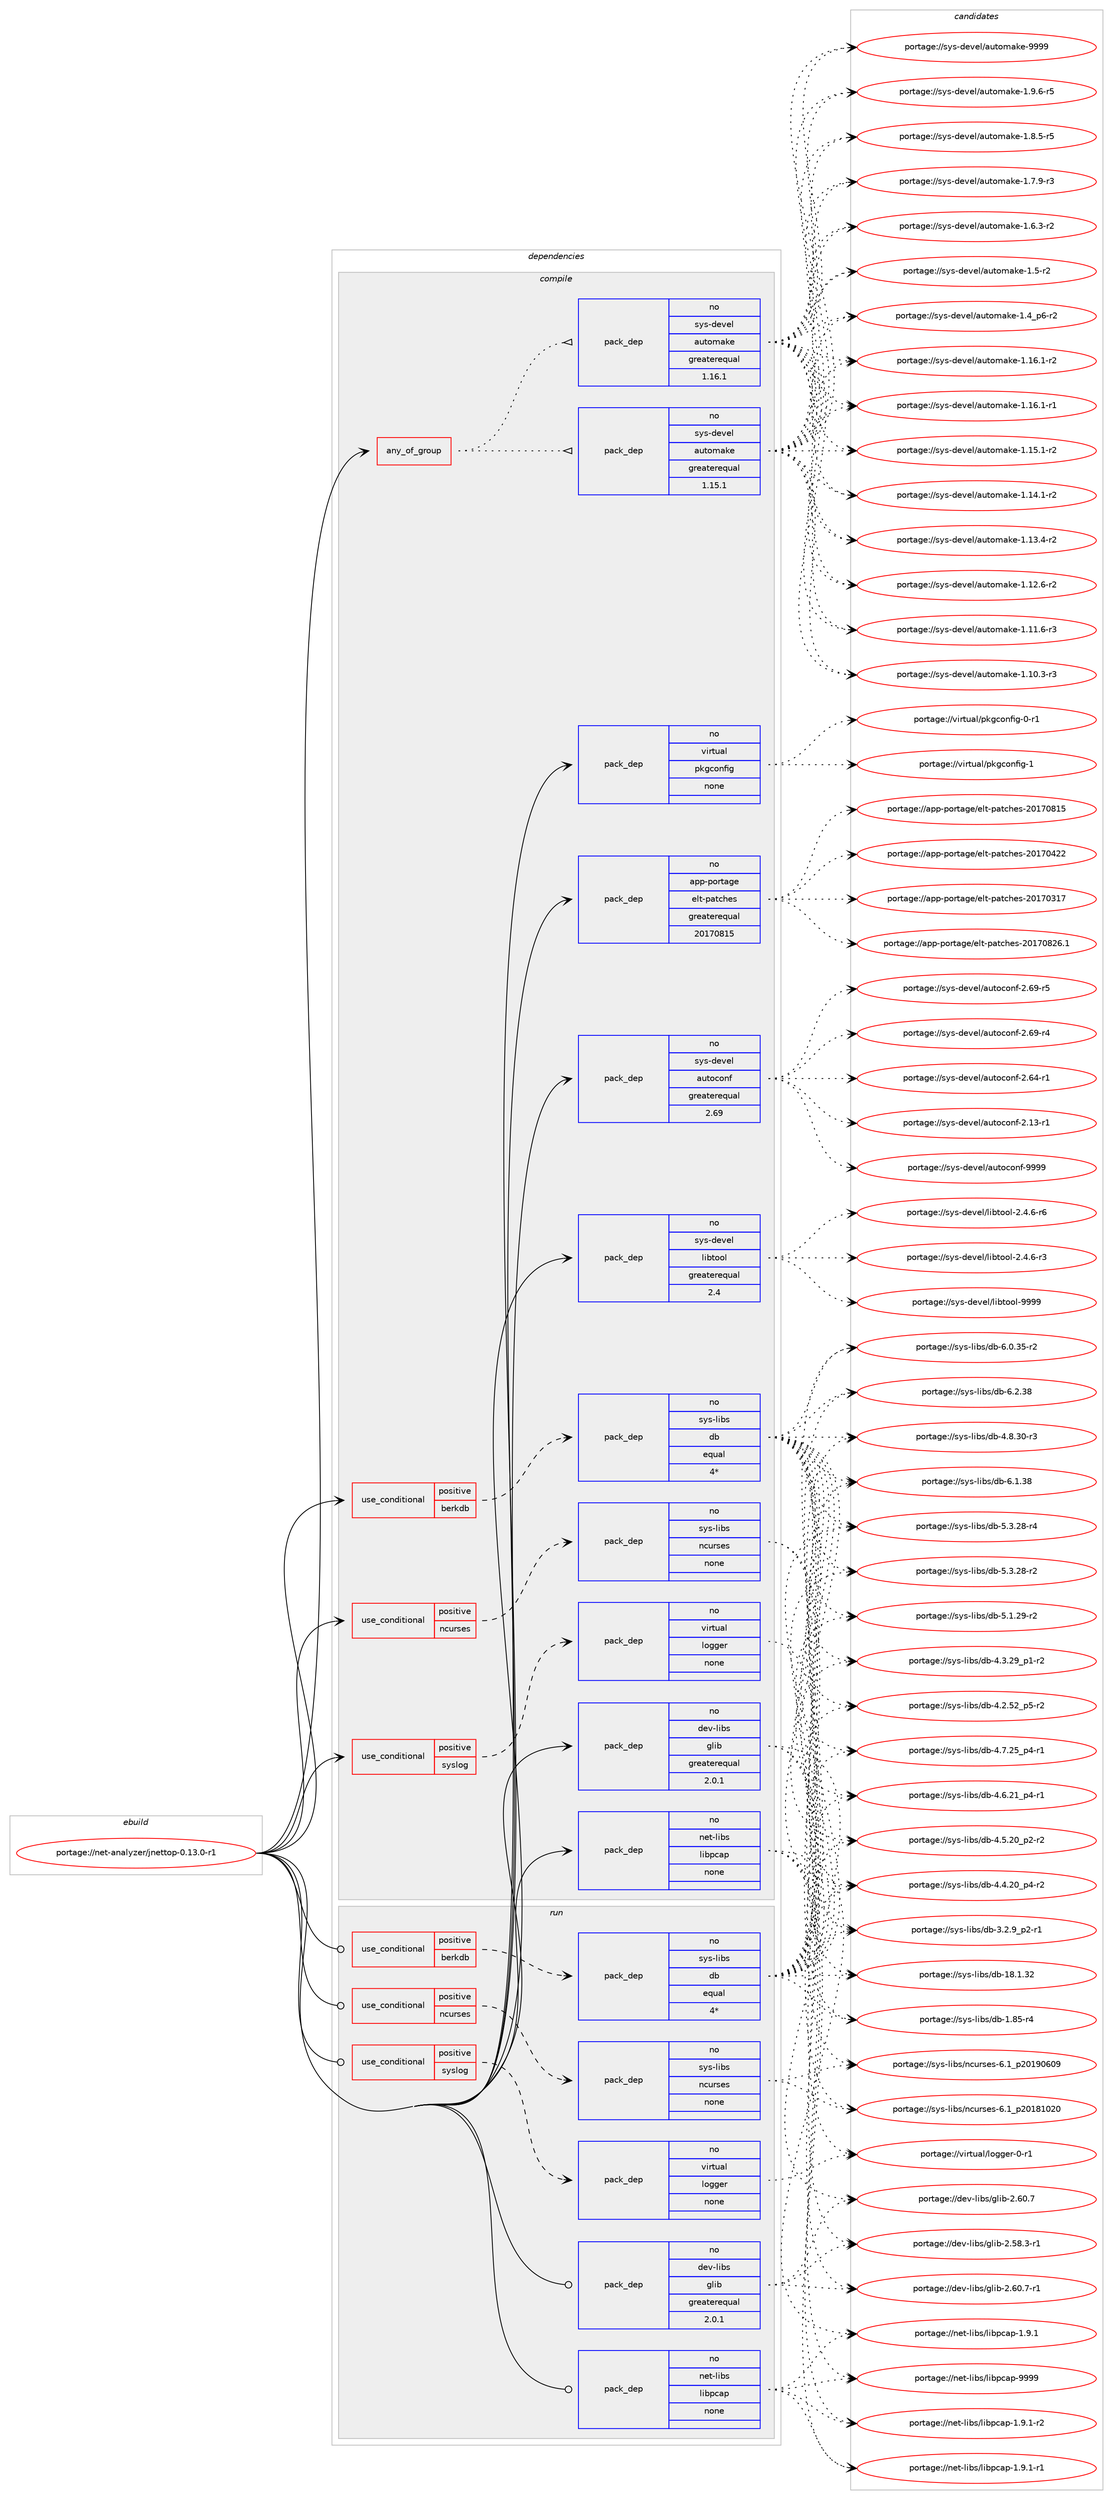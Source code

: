digraph prolog {

# *************
# Graph options
# *************

newrank=true;
concentrate=true;
compound=true;
graph [rankdir=LR,fontname=Helvetica,fontsize=10,ranksep=1.5];#, ranksep=2.5, nodesep=0.2];
edge  [arrowhead=vee];
node  [fontname=Helvetica,fontsize=10];

# **********
# The ebuild
# **********

subgraph cluster_leftcol {
color=gray;
rank=same;
label=<<i>ebuild</i>>;
id [label="portage://net-analyzer/jnettop-0.13.0-r1", color=red, width=4, href="../net-analyzer/jnettop-0.13.0-r1.svg"];
}

# ****************
# The dependencies
# ****************

subgraph cluster_midcol {
color=gray;
label=<<i>dependencies</i>>;
subgraph cluster_compile {
fillcolor="#eeeeee";
style=filled;
label=<<i>compile</i>>;
subgraph any2569 {
dependency169730 [label=<<TABLE BORDER="0" CELLBORDER="1" CELLSPACING="0" CELLPADDING="4"><TR><TD CELLPADDING="10">any_of_group</TD></TR></TABLE>>, shape=none, color=red];subgraph pack130122 {
dependency169731 [label=<<TABLE BORDER="0" CELLBORDER="1" CELLSPACING="0" CELLPADDING="4" WIDTH="220"><TR><TD ROWSPAN="6" CELLPADDING="30">pack_dep</TD></TR><TR><TD WIDTH="110">no</TD></TR><TR><TD>sys-devel</TD></TR><TR><TD>automake</TD></TR><TR><TD>greaterequal</TD></TR><TR><TD>1.16.1</TD></TR></TABLE>>, shape=none, color=blue];
}
dependency169730:e -> dependency169731:w [weight=20,style="dotted",arrowhead="oinv"];
subgraph pack130123 {
dependency169732 [label=<<TABLE BORDER="0" CELLBORDER="1" CELLSPACING="0" CELLPADDING="4" WIDTH="220"><TR><TD ROWSPAN="6" CELLPADDING="30">pack_dep</TD></TR><TR><TD WIDTH="110">no</TD></TR><TR><TD>sys-devel</TD></TR><TR><TD>automake</TD></TR><TR><TD>greaterequal</TD></TR><TR><TD>1.15.1</TD></TR></TABLE>>, shape=none, color=blue];
}
dependency169730:e -> dependency169732:w [weight=20,style="dotted",arrowhead="oinv"];
}
id:e -> dependency169730:w [weight=20,style="solid",arrowhead="vee"];
subgraph cond36892 {
dependency169733 [label=<<TABLE BORDER="0" CELLBORDER="1" CELLSPACING="0" CELLPADDING="4"><TR><TD ROWSPAN="3" CELLPADDING="10">use_conditional</TD></TR><TR><TD>positive</TD></TR><TR><TD>berkdb</TD></TR></TABLE>>, shape=none, color=red];
subgraph pack130124 {
dependency169734 [label=<<TABLE BORDER="0" CELLBORDER="1" CELLSPACING="0" CELLPADDING="4" WIDTH="220"><TR><TD ROWSPAN="6" CELLPADDING="30">pack_dep</TD></TR><TR><TD WIDTH="110">no</TD></TR><TR><TD>sys-libs</TD></TR><TR><TD>db</TD></TR><TR><TD>equal</TD></TR><TR><TD>4*</TD></TR></TABLE>>, shape=none, color=blue];
}
dependency169733:e -> dependency169734:w [weight=20,style="dashed",arrowhead="vee"];
}
id:e -> dependency169733:w [weight=20,style="solid",arrowhead="vee"];
subgraph cond36893 {
dependency169735 [label=<<TABLE BORDER="0" CELLBORDER="1" CELLSPACING="0" CELLPADDING="4"><TR><TD ROWSPAN="3" CELLPADDING="10">use_conditional</TD></TR><TR><TD>positive</TD></TR><TR><TD>ncurses</TD></TR></TABLE>>, shape=none, color=red];
subgraph pack130125 {
dependency169736 [label=<<TABLE BORDER="0" CELLBORDER="1" CELLSPACING="0" CELLPADDING="4" WIDTH="220"><TR><TD ROWSPAN="6" CELLPADDING="30">pack_dep</TD></TR><TR><TD WIDTH="110">no</TD></TR><TR><TD>sys-libs</TD></TR><TR><TD>ncurses</TD></TR><TR><TD>none</TD></TR><TR><TD></TD></TR></TABLE>>, shape=none, color=blue];
}
dependency169735:e -> dependency169736:w [weight=20,style="dashed",arrowhead="vee"];
}
id:e -> dependency169735:w [weight=20,style="solid",arrowhead="vee"];
subgraph cond36894 {
dependency169737 [label=<<TABLE BORDER="0" CELLBORDER="1" CELLSPACING="0" CELLPADDING="4"><TR><TD ROWSPAN="3" CELLPADDING="10">use_conditional</TD></TR><TR><TD>positive</TD></TR><TR><TD>syslog</TD></TR></TABLE>>, shape=none, color=red];
subgraph pack130126 {
dependency169738 [label=<<TABLE BORDER="0" CELLBORDER="1" CELLSPACING="0" CELLPADDING="4" WIDTH="220"><TR><TD ROWSPAN="6" CELLPADDING="30">pack_dep</TD></TR><TR><TD WIDTH="110">no</TD></TR><TR><TD>virtual</TD></TR><TR><TD>logger</TD></TR><TR><TD>none</TD></TR><TR><TD></TD></TR></TABLE>>, shape=none, color=blue];
}
dependency169737:e -> dependency169738:w [weight=20,style="dashed",arrowhead="vee"];
}
id:e -> dependency169737:w [weight=20,style="solid",arrowhead="vee"];
subgraph pack130127 {
dependency169739 [label=<<TABLE BORDER="0" CELLBORDER="1" CELLSPACING="0" CELLPADDING="4" WIDTH="220"><TR><TD ROWSPAN="6" CELLPADDING="30">pack_dep</TD></TR><TR><TD WIDTH="110">no</TD></TR><TR><TD>app-portage</TD></TR><TR><TD>elt-patches</TD></TR><TR><TD>greaterequal</TD></TR><TR><TD>20170815</TD></TR></TABLE>>, shape=none, color=blue];
}
id:e -> dependency169739:w [weight=20,style="solid",arrowhead="vee"];
subgraph pack130128 {
dependency169740 [label=<<TABLE BORDER="0" CELLBORDER="1" CELLSPACING="0" CELLPADDING="4" WIDTH="220"><TR><TD ROWSPAN="6" CELLPADDING="30">pack_dep</TD></TR><TR><TD WIDTH="110">no</TD></TR><TR><TD>dev-libs</TD></TR><TR><TD>glib</TD></TR><TR><TD>greaterequal</TD></TR><TR><TD>2.0.1</TD></TR></TABLE>>, shape=none, color=blue];
}
id:e -> dependency169740:w [weight=20,style="solid",arrowhead="vee"];
subgraph pack130129 {
dependency169741 [label=<<TABLE BORDER="0" CELLBORDER="1" CELLSPACING="0" CELLPADDING="4" WIDTH="220"><TR><TD ROWSPAN="6" CELLPADDING="30">pack_dep</TD></TR><TR><TD WIDTH="110">no</TD></TR><TR><TD>net-libs</TD></TR><TR><TD>libpcap</TD></TR><TR><TD>none</TD></TR><TR><TD></TD></TR></TABLE>>, shape=none, color=blue];
}
id:e -> dependency169741:w [weight=20,style="solid",arrowhead="vee"];
subgraph pack130130 {
dependency169742 [label=<<TABLE BORDER="0" CELLBORDER="1" CELLSPACING="0" CELLPADDING="4" WIDTH="220"><TR><TD ROWSPAN="6" CELLPADDING="30">pack_dep</TD></TR><TR><TD WIDTH="110">no</TD></TR><TR><TD>sys-devel</TD></TR><TR><TD>autoconf</TD></TR><TR><TD>greaterequal</TD></TR><TR><TD>2.69</TD></TR></TABLE>>, shape=none, color=blue];
}
id:e -> dependency169742:w [weight=20,style="solid",arrowhead="vee"];
subgraph pack130131 {
dependency169743 [label=<<TABLE BORDER="0" CELLBORDER="1" CELLSPACING="0" CELLPADDING="4" WIDTH="220"><TR><TD ROWSPAN="6" CELLPADDING="30">pack_dep</TD></TR><TR><TD WIDTH="110">no</TD></TR><TR><TD>sys-devel</TD></TR><TR><TD>libtool</TD></TR><TR><TD>greaterequal</TD></TR><TR><TD>2.4</TD></TR></TABLE>>, shape=none, color=blue];
}
id:e -> dependency169743:w [weight=20,style="solid",arrowhead="vee"];
subgraph pack130132 {
dependency169744 [label=<<TABLE BORDER="0" CELLBORDER="1" CELLSPACING="0" CELLPADDING="4" WIDTH="220"><TR><TD ROWSPAN="6" CELLPADDING="30">pack_dep</TD></TR><TR><TD WIDTH="110">no</TD></TR><TR><TD>virtual</TD></TR><TR><TD>pkgconfig</TD></TR><TR><TD>none</TD></TR><TR><TD></TD></TR></TABLE>>, shape=none, color=blue];
}
id:e -> dependency169744:w [weight=20,style="solid",arrowhead="vee"];
}
subgraph cluster_compileandrun {
fillcolor="#eeeeee";
style=filled;
label=<<i>compile and run</i>>;
}
subgraph cluster_run {
fillcolor="#eeeeee";
style=filled;
label=<<i>run</i>>;
subgraph cond36895 {
dependency169745 [label=<<TABLE BORDER="0" CELLBORDER="1" CELLSPACING="0" CELLPADDING="4"><TR><TD ROWSPAN="3" CELLPADDING="10">use_conditional</TD></TR><TR><TD>positive</TD></TR><TR><TD>berkdb</TD></TR></TABLE>>, shape=none, color=red];
subgraph pack130133 {
dependency169746 [label=<<TABLE BORDER="0" CELLBORDER="1" CELLSPACING="0" CELLPADDING="4" WIDTH="220"><TR><TD ROWSPAN="6" CELLPADDING="30">pack_dep</TD></TR><TR><TD WIDTH="110">no</TD></TR><TR><TD>sys-libs</TD></TR><TR><TD>db</TD></TR><TR><TD>equal</TD></TR><TR><TD>4*</TD></TR></TABLE>>, shape=none, color=blue];
}
dependency169745:e -> dependency169746:w [weight=20,style="dashed",arrowhead="vee"];
}
id:e -> dependency169745:w [weight=20,style="solid",arrowhead="odot"];
subgraph cond36896 {
dependency169747 [label=<<TABLE BORDER="0" CELLBORDER="1" CELLSPACING="0" CELLPADDING="4"><TR><TD ROWSPAN="3" CELLPADDING="10">use_conditional</TD></TR><TR><TD>positive</TD></TR><TR><TD>ncurses</TD></TR></TABLE>>, shape=none, color=red];
subgraph pack130134 {
dependency169748 [label=<<TABLE BORDER="0" CELLBORDER="1" CELLSPACING="0" CELLPADDING="4" WIDTH="220"><TR><TD ROWSPAN="6" CELLPADDING="30">pack_dep</TD></TR><TR><TD WIDTH="110">no</TD></TR><TR><TD>sys-libs</TD></TR><TR><TD>ncurses</TD></TR><TR><TD>none</TD></TR><TR><TD></TD></TR></TABLE>>, shape=none, color=blue];
}
dependency169747:e -> dependency169748:w [weight=20,style="dashed",arrowhead="vee"];
}
id:e -> dependency169747:w [weight=20,style="solid",arrowhead="odot"];
subgraph cond36897 {
dependency169749 [label=<<TABLE BORDER="0" CELLBORDER="1" CELLSPACING="0" CELLPADDING="4"><TR><TD ROWSPAN="3" CELLPADDING="10">use_conditional</TD></TR><TR><TD>positive</TD></TR><TR><TD>syslog</TD></TR></TABLE>>, shape=none, color=red];
subgraph pack130135 {
dependency169750 [label=<<TABLE BORDER="0" CELLBORDER="1" CELLSPACING="0" CELLPADDING="4" WIDTH="220"><TR><TD ROWSPAN="6" CELLPADDING="30">pack_dep</TD></TR><TR><TD WIDTH="110">no</TD></TR><TR><TD>virtual</TD></TR><TR><TD>logger</TD></TR><TR><TD>none</TD></TR><TR><TD></TD></TR></TABLE>>, shape=none, color=blue];
}
dependency169749:e -> dependency169750:w [weight=20,style="dashed",arrowhead="vee"];
}
id:e -> dependency169749:w [weight=20,style="solid",arrowhead="odot"];
subgraph pack130136 {
dependency169751 [label=<<TABLE BORDER="0" CELLBORDER="1" CELLSPACING="0" CELLPADDING="4" WIDTH="220"><TR><TD ROWSPAN="6" CELLPADDING="30">pack_dep</TD></TR><TR><TD WIDTH="110">no</TD></TR><TR><TD>dev-libs</TD></TR><TR><TD>glib</TD></TR><TR><TD>greaterequal</TD></TR><TR><TD>2.0.1</TD></TR></TABLE>>, shape=none, color=blue];
}
id:e -> dependency169751:w [weight=20,style="solid",arrowhead="odot"];
subgraph pack130137 {
dependency169752 [label=<<TABLE BORDER="0" CELLBORDER="1" CELLSPACING="0" CELLPADDING="4" WIDTH="220"><TR><TD ROWSPAN="6" CELLPADDING="30">pack_dep</TD></TR><TR><TD WIDTH="110">no</TD></TR><TR><TD>net-libs</TD></TR><TR><TD>libpcap</TD></TR><TR><TD>none</TD></TR><TR><TD></TD></TR></TABLE>>, shape=none, color=blue];
}
id:e -> dependency169752:w [weight=20,style="solid",arrowhead="odot"];
}
}

# **************
# The candidates
# **************

subgraph cluster_choices {
rank=same;
color=gray;
label=<<i>candidates</i>>;

subgraph choice130122 {
color=black;
nodesep=1;
choice115121115451001011181011084797117116111109971071014557575757 [label="portage://sys-devel/automake-9999", color=red, width=4,href="../sys-devel/automake-9999.svg"];
choice115121115451001011181011084797117116111109971071014549465746544511453 [label="portage://sys-devel/automake-1.9.6-r5", color=red, width=4,href="../sys-devel/automake-1.9.6-r5.svg"];
choice115121115451001011181011084797117116111109971071014549465646534511453 [label="portage://sys-devel/automake-1.8.5-r5", color=red, width=4,href="../sys-devel/automake-1.8.5-r5.svg"];
choice115121115451001011181011084797117116111109971071014549465546574511451 [label="portage://sys-devel/automake-1.7.9-r3", color=red, width=4,href="../sys-devel/automake-1.7.9-r3.svg"];
choice115121115451001011181011084797117116111109971071014549465446514511450 [label="portage://sys-devel/automake-1.6.3-r2", color=red, width=4,href="../sys-devel/automake-1.6.3-r2.svg"];
choice11512111545100101118101108479711711611110997107101454946534511450 [label="portage://sys-devel/automake-1.5-r2", color=red, width=4,href="../sys-devel/automake-1.5-r2.svg"];
choice115121115451001011181011084797117116111109971071014549465295112544511450 [label="portage://sys-devel/automake-1.4_p6-r2", color=red, width=4,href="../sys-devel/automake-1.4_p6-r2.svg"];
choice11512111545100101118101108479711711611110997107101454946495446494511450 [label="portage://sys-devel/automake-1.16.1-r2", color=red, width=4,href="../sys-devel/automake-1.16.1-r2.svg"];
choice11512111545100101118101108479711711611110997107101454946495446494511449 [label="portage://sys-devel/automake-1.16.1-r1", color=red, width=4,href="../sys-devel/automake-1.16.1-r1.svg"];
choice11512111545100101118101108479711711611110997107101454946495346494511450 [label="portage://sys-devel/automake-1.15.1-r2", color=red, width=4,href="../sys-devel/automake-1.15.1-r2.svg"];
choice11512111545100101118101108479711711611110997107101454946495246494511450 [label="portage://sys-devel/automake-1.14.1-r2", color=red, width=4,href="../sys-devel/automake-1.14.1-r2.svg"];
choice11512111545100101118101108479711711611110997107101454946495146524511450 [label="portage://sys-devel/automake-1.13.4-r2", color=red, width=4,href="../sys-devel/automake-1.13.4-r2.svg"];
choice11512111545100101118101108479711711611110997107101454946495046544511450 [label="portage://sys-devel/automake-1.12.6-r2", color=red, width=4,href="../sys-devel/automake-1.12.6-r2.svg"];
choice11512111545100101118101108479711711611110997107101454946494946544511451 [label="portage://sys-devel/automake-1.11.6-r3", color=red, width=4,href="../sys-devel/automake-1.11.6-r3.svg"];
choice11512111545100101118101108479711711611110997107101454946494846514511451 [label="portage://sys-devel/automake-1.10.3-r3", color=red, width=4,href="../sys-devel/automake-1.10.3-r3.svg"];
dependency169731:e -> choice115121115451001011181011084797117116111109971071014557575757:w [style=dotted,weight="100"];
dependency169731:e -> choice115121115451001011181011084797117116111109971071014549465746544511453:w [style=dotted,weight="100"];
dependency169731:e -> choice115121115451001011181011084797117116111109971071014549465646534511453:w [style=dotted,weight="100"];
dependency169731:e -> choice115121115451001011181011084797117116111109971071014549465546574511451:w [style=dotted,weight="100"];
dependency169731:e -> choice115121115451001011181011084797117116111109971071014549465446514511450:w [style=dotted,weight="100"];
dependency169731:e -> choice11512111545100101118101108479711711611110997107101454946534511450:w [style=dotted,weight="100"];
dependency169731:e -> choice115121115451001011181011084797117116111109971071014549465295112544511450:w [style=dotted,weight="100"];
dependency169731:e -> choice11512111545100101118101108479711711611110997107101454946495446494511450:w [style=dotted,weight="100"];
dependency169731:e -> choice11512111545100101118101108479711711611110997107101454946495446494511449:w [style=dotted,weight="100"];
dependency169731:e -> choice11512111545100101118101108479711711611110997107101454946495346494511450:w [style=dotted,weight="100"];
dependency169731:e -> choice11512111545100101118101108479711711611110997107101454946495246494511450:w [style=dotted,weight="100"];
dependency169731:e -> choice11512111545100101118101108479711711611110997107101454946495146524511450:w [style=dotted,weight="100"];
dependency169731:e -> choice11512111545100101118101108479711711611110997107101454946495046544511450:w [style=dotted,weight="100"];
dependency169731:e -> choice11512111545100101118101108479711711611110997107101454946494946544511451:w [style=dotted,weight="100"];
dependency169731:e -> choice11512111545100101118101108479711711611110997107101454946494846514511451:w [style=dotted,weight="100"];
}
subgraph choice130123 {
color=black;
nodesep=1;
choice115121115451001011181011084797117116111109971071014557575757 [label="portage://sys-devel/automake-9999", color=red, width=4,href="../sys-devel/automake-9999.svg"];
choice115121115451001011181011084797117116111109971071014549465746544511453 [label="portage://sys-devel/automake-1.9.6-r5", color=red, width=4,href="../sys-devel/automake-1.9.6-r5.svg"];
choice115121115451001011181011084797117116111109971071014549465646534511453 [label="portage://sys-devel/automake-1.8.5-r5", color=red, width=4,href="../sys-devel/automake-1.8.5-r5.svg"];
choice115121115451001011181011084797117116111109971071014549465546574511451 [label="portage://sys-devel/automake-1.7.9-r3", color=red, width=4,href="../sys-devel/automake-1.7.9-r3.svg"];
choice115121115451001011181011084797117116111109971071014549465446514511450 [label="portage://sys-devel/automake-1.6.3-r2", color=red, width=4,href="../sys-devel/automake-1.6.3-r2.svg"];
choice11512111545100101118101108479711711611110997107101454946534511450 [label="portage://sys-devel/automake-1.5-r2", color=red, width=4,href="../sys-devel/automake-1.5-r2.svg"];
choice115121115451001011181011084797117116111109971071014549465295112544511450 [label="portage://sys-devel/automake-1.4_p6-r2", color=red, width=4,href="../sys-devel/automake-1.4_p6-r2.svg"];
choice11512111545100101118101108479711711611110997107101454946495446494511450 [label="portage://sys-devel/automake-1.16.1-r2", color=red, width=4,href="../sys-devel/automake-1.16.1-r2.svg"];
choice11512111545100101118101108479711711611110997107101454946495446494511449 [label="portage://sys-devel/automake-1.16.1-r1", color=red, width=4,href="../sys-devel/automake-1.16.1-r1.svg"];
choice11512111545100101118101108479711711611110997107101454946495346494511450 [label="portage://sys-devel/automake-1.15.1-r2", color=red, width=4,href="../sys-devel/automake-1.15.1-r2.svg"];
choice11512111545100101118101108479711711611110997107101454946495246494511450 [label="portage://sys-devel/automake-1.14.1-r2", color=red, width=4,href="../sys-devel/automake-1.14.1-r2.svg"];
choice11512111545100101118101108479711711611110997107101454946495146524511450 [label="portage://sys-devel/automake-1.13.4-r2", color=red, width=4,href="../sys-devel/automake-1.13.4-r2.svg"];
choice11512111545100101118101108479711711611110997107101454946495046544511450 [label="portage://sys-devel/automake-1.12.6-r2", color=red, width=4,href="../sys-devel/automake-1.12.6-r2.svg"];
choice11512111545100101118101108479711711611110997107101454946494946544511451 [label="portage://sys-devel/automake-1.11.6-r3", color=red, width=4,href="../sys-devel/automake-1.11.6-r3.svg"];
choice11512111545100101118101108479711711611110997107101454946494846514511451 [label="portage://sys-devel/automake-1.10.3-r3", color=red, width=4,href="../sys-devel/automake-1.10.3-r3.svg"];
dependency169732:e -> choice115121115451001011181011084797117116111109971071014557575757:w [style=dotted,weight="100"];
dependency169732:e -> choice115121115451001011181011084797117116111109971071014549465746544511453:w [style=dotted,weight="100"];
dependency169732:e -> choice115121115451001011181011084797117116111109971071014549465646534511453:w [style=dotted,weight="100"];
dependency169732:e -> choice115121115451001011181011084797117116111109971071014549465546574511451:w [style=dotted,weight="100"];
dependency169732:e -> choice115121115451001011181011084797117116111109971071014549465446514511450:w [style=dotted,weight="100"];
dependency169732:e -> choice11512111545100101118101108479711711611110997107101454946534511450:w [style=dotted,weight="100"];
dependency169732:e -> choice115121115451001011181011084797117116111109971071014549465295112544511450:w [style=dotted,weight="100"];
dependency169732:e -> choice11512111545100101118101108479711711611110997107101454946495446494511450:w [style=dotted,weight="100"];
dependency169732:e -> choice11512111545100101118101108479711711611110997107101454946495446494511449:w [style=dotted,weight="100"];
dependency169732:e -> choice11512111545100101118101108479711711611110997107101454946495346494511450:w [style=dotted,weight="100"];
dependency169732:e -> choice11512111545100101118101108479711711611110997107101454946495246494511450:w [style=dotted,weight="100"];
dependency169732:e -> choice11512111545100101118101108479711711611110997107101454946495146524511450:w [style=dotted,weight="100"];
dependency169732:e -> choice11512111545100101118101108479711711611110997107101454946495046544511450:w [style=dotted,weight="100"];
dependency169732:e -> choice11512111545100101118101108479711711611110997107101454946494946544511451:w [style=dotted,weight="100"];
dependency169732:e -> choice11512111545100101118101108479711711611110997107101454946494846514511451:w [style=dotted,weight="100"];
}
subgraph choice130124 {
color=black;
nodesep=1;
choice1151211154510810598115471009845544650465156 [label="portage://sys-libs/db-6.2.38", color=red, width=4,href="../sys-libs/db-6.2.38.svg"];
choice1151211154510810598115471009845544649465156 [label="portage://sys-libs/db-6.1.38", color=red, width=4,href="../sys-libs/db-6.1.38.svg"];
choice11512111545108105981154710098455446484651534511450 [label="portage://sys-libs/db-6.0.35-r2", color=red, width=4,href="../sys-libs/db-6.0.35-r2.svg"];
choice11512111545108105981154710098455346514650564511452 [label="portage://sys-libs/db-5.3.28-r4", color=red, width=4,href="../sys-libs/db-5.3.28-r4.svg"];
choice11512111545108105981154710098455346514650564511450 [label="portage://sys-libs/db-5.3.28-r2", color=red, width=4,href="../sys-libs/db-5.3.28-r2.svg"];
choice11512111545108105981154710098455346494650574511450 [label="portage://sys-libs/db-5.1.29-r2", color=red, width=4,href="../sys-libs/db-5.1.29-r2.svg"];
choice11512111545108105981154710098455246564651484511451 [label="portage://sys-libs/db-4.8.30-r3", color=red, width=4,href="../sys-libs/db-4.8.30-r3.svg"];
choice115121115451081059811547100984552465546505395112524511449 [label="portage://sys-libs/db-4.7.25_p4-r1", color=red, width=4,href="../sys-libs/db-4.7.25_p4-r1.svg"];
choice115121115451081059811547100984552465446504995112524511449 [label="portage://sys-libs/db-4.6.21_p4-r1", color=red, width=4,href="../sys-libs/db-4.6.21_p4-r1.svg"];
choice115121115451081059811547100984552465346504895112504511450 [label="portage://sys-libs/db-4.5.20_p2-r2", color=red, width=4,href="../sys-libs/db-4.5.20_p2-r2.svg"];
choice115121115451081059811547100984552465246504895112524511450 [label="portage://sys-libs/db-4.4.20_p4-r2", color=red, width=4,href="../sys-libs/db-4.4.20_p4-r2.svg"];
choice115121115451081059811547100984552465146505795112494511450 [label="portage://sys-libs/db-4.3.29_p1-r2", color=red, width=4,href="../sys-libs/db-4.3.29_p1-r2.svg"];
choice115121115451081059811547100984552465046535095112534511450 [label="portage://sys-libs/db-4.2.52_p5-r2", color=red, width=4,href="../sys-libs/db-4.2.52_p5-r2.svg"];
choice1151211154510810598115471009845514650465795112504511449 [label="portage://sys-libs/db-3.2.9_p2-r1", color=red, width=4,href="../sys-libs/db-3.2.9_p2-r1.svg"];
choice115121115451081059811547100984549564649465150 [label="portage://sys-libs/db-18.1.32", color=red, width=4,href="../sys-libs/db-18.1.32.svg"];
choice1151211154510810598115471009845494656534511452 [label="portage://sys-libs/db-1.85-r4", color=red, width=4,href="../sys-libs/db-1.85-r4.svg"];
dependency169734:e -> choice1151211154510810598115471009845544650465156:w [style=dotted,weight="100"];
dependency169734:e -> choice1151211154510810598115471009845544649465156:w [style=dotted,weight="100"];
dependency169734:e -> choice11512111545108105981154710098455446484651534511450:w [style=dotted,weight="100"];
dependency169734:e -> choice11512111545108105981154710098455346514650564511452:w [style=dotted,weight="100"];
dependency169734:e -> choice11512111545108105981154710098455346514650564511450:w [style=dotted,weight="100"];
dependency169734:e -> choice11512111545108105981154710098455346494650574511450:w [style=dotted,weight="100"];
dependency169734:e -> choice11512111545108105981154710098455246564651484511451:w [style=dotted,weight="100"];
dependency169734:e -> choice115121115451081059811547100984552465546505395112524511449:w [style=dotted,weight="100"];
dependency169734:e -> choice115121115451081059811547100984552465446504995112524511449:w [style=dotted,weight="100"];
dependency169734:e -> choice115121115451081059811547100984552465346504895112504511450:w [style=dotted,weight="100"];
dependency169734:e -> choice115121115451081059811547100984552465246504895112524511450:w [style=dotted,weight="100"];
dependency169734:e -> choice115121115451081059811547100984552465146505795112494511450:w [style=dotted,weight="100"];
dependency169734:e -> choice115121115451081059811547100984552465046535095112534511450:w [style=dotted,weight="100"];
dependency169734:e -> choice1151211154510810598115471009845514650465795112504511449:w [style=dotted,weight="100"];
dependency169734:e -> choice115121115451081059811547100984549564649465150:w [style=dotted,weight="100"];
dependency169734:e -> choice1151211154510810598115471009845494656534511452:w [style=dotted,weight="100"];
}
subgraph choice130125 {
color=black;
nodesep=1;
choice1151211154510810598115471109911711411510111545544649951125048495748544857 [label="portage://sys-libs/ncurses-6.1_p20190609", color=red, width=4,href="../sys-libs/ncurses-6.1_p20190609.svg"];
choice1151211154510810598115471109911711411510111545544649951125048495649485048 [label="portage://sys-libs/ncurses-6.1_p20181020", color=red, width=4,href="../sys-libs/ncurses-6.1_p20181020.svg"];
dependency169736:e -> choice1151211154510810598115471109911711411510111545544649951125048495748544857:w [style=dotted,weight="100"];
dependency169736:e -> choice1151211154510810598115471109911711411510111545544649951125048495649485048:w [style=dotted,weight="100"];
}
subgraph choice130126 {
color=black;
nodesep=1;
choice118105114116117971084710811110310310111445484511449 [label="portage://virtual/logger-0-r1", color=red, width=4,href="../virtual/logger-0-r1.svg"];
dependency169738:e -> choice118105114116117971084710811110310310111445484511449:w [style=dotted,weight="100"];
}
subgraph choice130127 {
color=black;
nodesep=1;
choice971121124511211111411697103101471011081164511297116991041011154550484955485650544649 [label="portage://app-portage/elt-patches-20170826.1", color=red, width=4,href="../app-portage/elt-patches-20170826.1.svg"];
choice97112112451121111141169710310147101108116451129711699104101115455048495548564953 [label="portage://app-portage/elt-patches-20170815", color=red, width=4,href="../app-portage/elt-patches-20170815.svg"];
choice97112112451121111141169710310147101108116451129711699104101115455048495548525050 [label="portage://app-portage/elt-patches-20170422", color=red, width=4,href="../app-portage/elt-patches-20170422.svg"];
choice97112112451121111141169710310147101108116451129711699104101115455048495548514955 [label="portage://app-portage/elt-patches-20170317", color=red, width=4,href="../app-portage/elt-patches-20170317.svg"];
dependency169739:e -> choice971121124511211111411697103101471011081164511297116991041011154550484955485650544649:w [style=dotted,weight="100"];
dependency169739:e -> choice97112112451121111141169710310147101108116451129711699104101115455048495548564953:w [style=dotted,weight="100"];
dependency169739:e -> choice97112112451121111141169710310147101108116451129711699104101115455048495548525050:w [style=dotted,weight="100"];
dependency169739:e -> choice97112112451121111141169710310147101108116451129711699104101115455048495548514955:w [style=dotted,weight="100"];
}
subgraph choice130128 {
color=black;
nodesep=1;
choice10010111845108105981154710310810598455046544846554511449 [label="portage://dev-libs/glib-2.60.7-r1", color=red, width=4,href="../dev-libs/glib-2.60.7-r1.svg"];
choice1001011184510810598115471031081059845504654484655 [label="portage://dev-libs/glib-2.60.7", color=red, width=4,href="../dev-libs/glib-2.60.7.svg"];
choice10010111845108105981154710310810598455046535646514511449 [label="portage://dev-libs/glib-2.58.3-r1", color=red, width=4,href="../dev-libs/glib-2.58.3-r1.svg"];
dependency169740:e -> choice10010111845108105981154710310810598455046544846554511449:w [style=dotted,weight="100"];
dependency169740:e -> choice1001011184510810598115471031081059845504654484655:w [style=dotted,weight="100"];
dependency169740:e -> choice10010111845108105981154710310810598455046535646514511449:w [style=dotted,weight="100"];
}
subgraph choice130129 {
color=black;
nodesep=1;
choice1101011164510810598115471081059811299971124557575757 [label="portage://net-libs/libpcap-9999", color=red, width=4,href="../net-libs/libpcap-9999.svg"];
choice1101011164510810598115471081059811299971124549465746494511450 [label="portage://net-libs/libpcap-1.9.1-r2", color=red, width=4,href="../net-libs/libpcap-1.9.1-r2.svg"];
choice1101011164510810598115471081059811299971124549465746494511449 [label="portage://net-libs/libpcap-1.9.1-r1", color=red, width=4,href="../net-libs/libpcap-1.9.1-r1.svg"];
choice110101116451081059811547108105981129997112454946574649 [label="portage://net-libs/libpcap-1.9.1", color=red, width=4,href="../net-libs/libpcap-1.9.1.svg"];
dependency169741:e -> choice1101011164510810598115471081059811299971124557575757:w [style=dotted,weight="100"];
dependency169741:e -> choice1101011164510810598115471081059811299971124549465746494511450:w [style=dotted,weight="100"];
dependency169741:e -> choice1101011164510810598115471081059811299971124549465746494511449:w [style=dotted,weight="100"];
dependency169741:e -> choice110101116451081059811547108105981129997112454946574649:w [style=dotted,weight="100"];
}
subgraph choice130130 {
color=black;
nodesep=1;
choice115121115451001011181011084797117116111991111101024557575757 [label="portage://sys-devel/autoconf-9999", color=red, width=4,href="../sys-devel/autoconf-9999.svg"];
choice1151211154510010111810110847971171161119911111010245504654574511453 [label="portage://sys-devel/autoconf-2.69-r5", color=red, width=4,href="../sys-devel/autoconf-2.69-r5.svg"];
choice1151211154510010111810110847971171161119911111010245504654574511452 [label="portage://sys-devel/autoconf-2.69-r4", color=red, width=4,href="../sys-devel/autoconf-2.69-r4.svg"];
choice1151211154510010111810110847971171161119911111010245504654524511449 [label="portage://sys-devel/autoconf-2.64-r1", color=red, width=4,href="../sys-devel/autoconf-2.64-r1.svg"];
choice1151211154510010111810110847971171161119911111010245504649514511449 [label="portage://sys-devel/autoconf-2.13-r1", color=red, width=4,href="../sys-devel/autoconf-2.13-r1.svg"];
dependency169742:e -> choice115121115451001011181011084797117116111991111101024557575757:w [style=dotted,weight="100"];
dependency169742:e -> choice1151211154510010111810110847971171161119911111010245504654574511453:w [style=dotted,weight="100"];
dependency169742:e -> choice1151211154510010111810110847971171161119911111010245504654574511452:w [style=dotted,weight="100"];
dependency169742:e -> choice1151211154510010111810110847971171161119911111010245504654524511449:w [style=dotted,weight="100"];
dependency169742:e -> choice1151211154510010111810110847971171161119911111010245504649514511449:w [style=dotted,weight="100"];
}
subgraph choice130131 {
color=black;
nodesep=1;
choice1151211154510010111810110847108105981161111111084557575757 [label="portage://sys-devel/libtool-9999", color=red, width=4,href="../sys-devel/libtool-9999.svg"];
choice1151211154510010111810110847108105981161111111084550465246544511454 [label="portage://sys-devel/libtool-2.4.6-r6", color=red, width=4,href="../sys-devel/libtool-2.4.6-r6.svg"];
choice1151211154510010111810110847108105981161111111084550465246544511451 [label="portage://sys-devel/libtool-2.4.6-r3", color=red, width=4,href="../sys-devel/libtool-2.4.6-r3.svg"];
dependency169743:e -> choice1151211154510010111810110847108105981161111111084557575757:w [style=dotted,weight="100"];
dependency169743:e -> choice1151211154510010111810110847108105981161111111084550465246544511454:w [style=dotted,weight="100"];
dependency169743:e -> choice1151211154510010111810110847108105981161111111084550465246544511451:w [style=dotted,weight="100"];
}
subgraph choice130132 {
color=black;
nodesep=1;
choice1181051141161179710847112107103991111101021051034549 [label="portage://virtual/pkgconfig-1", color=red, width=4,href="../virtual/pkgconfig-1.svg"];
choice11810511411611797108471121071039911111010210510345484511449 [label="portage://virtual/pkgconfig-0-r1", color=red, width=4,href="../virtual/pkgconfig-0-r1.svg"];
dependency169744:e -> choice1181051141161179710847112107103991111101021051034549:w [style=dotted,weight="100"];
dependency169744:e -> choice11810511411611797108471121071039911111010210510345484511449:w [style=dotted,weight="100"];
}
subgraph choice130133 {
color=black;
nodesep=1;
choice1151211154510810598115471009845544650465156 [label="portage://sys-libs/db-6.2.38", color=red, width=4,href="../sys-libs/db-6.2.38.svg"];
choice1151211154510810598115471009845544649465156 [label="portage://sys-libs/db-6.1.38", color=red, width=4,href="../sys-libs/db-6.1.38.svg"];
choice11512111545108105981154710098455446484651534511450 [label="portage://sys-libs/db-6.0.35-r2", color=red, width=4,href="../sys-libs/db-6.0.35-r2.svg"];
choice11512111545108105981154710098455346514650564511452 [label="portage://sys-libs/db-5.3.28-r4", color=red, width=4,href="../sys-libs/db-5.3.28-r4.svg"];
choice11512111545108105981154710098455346514650564511450 [label="portage://sys-libs/db-5.3.28-r2", color=red, width=4,href="../sys-libs/db-5.3.28-r2.svg"];
choice11512111545108105981154710098455346494650574511450 [label="portage://sys-libs/db-5.1.29-r2", color=red, width=4,href="../sys-libs/db-5.1.29-r2.svg"];
choice11512111545108105981154710098455246564651484511451 [label="portage://sys-libs/db-4.8.30-r3", color=red, width=4,href="../sys-libs/db-4.8.30-r3.svg"];
choice115121115451081059811547100984552465546505395112524511449 [label="portage://sys-libs/db-4.7.25_p4-r1", color=red, width=4,href="../sys-libs/db-4.7.25_p4-r1.svg"];
choice115121115451081059811547100984552465446504995112524511449 [label="portage://sys-libs/db-4.6.21_p4-r1", color=red, width=4,href="../sys-libs/db-4.6.21_p4-r1.svg"];
choice115121115451081059811547100984552465346504895112504511450 [label="portage://sys-libs/db-4.5.20_p2-r2", color=red, width=4,href="../sys-libs/db-4.5.20_p2-r2.svg"];
choice115121115451081059811547100984552465246504895112524511450 [label="portage://sys-libs/db-4.4.20_p4-r2", color=red, width=4,href="../sys-libs/db-4.4.20_p4-r2.svg"];
choice115121115451081059811547100984552465146505795112494511450 [label="portage://sys-libs/db-4.3.29_p1-r2", color=red, width=4,href="../sys-libs/db-4.3.29_p1-r2.svg"];
choice115121115451081059811547100984552465046535095112534511450 [label="portage://sys-libs/db-4.2.52_p5-r2", color=red, width=4,href="../sys-libs/db-4.2.52_p5-r2.svg"];
choice1151211154510810598115471009845514650465795112504511449 [label="portage://sys-libs/db-3.2.9_p2-r1", color=red, width=4,href="../sys-libs/db-3.2.9_p2-r1.svg"];
choice115121115451081059811547100984549564649465150 [label="portage://sys-libs/db-18.1.32", color=red, width=4,href="../sys-libs/db-18.1.32.svg"];
choice1151211154510810598115471009845494656534511452 [label="portage://sys-libs/db-1.85-r4", color=red, width=4,href="../sys-libs/db-1.85-r4.svg"];
dependency169746:e -> choice1151211154510810598115471009845544650465156:w [style=dotted,weight="100"];
dependency169746:e -> choice1151211154510810598115471009845544649465156:w [style=dotted,weight="100"];
dependency169746:e -> choice11512111545108105981154710098455446484651534511450:w [style=dotted,weight="100"];
dependency169746:e -> choice11512111545108105981154710098455346514650564511452:w [style=dotted,weight="100"];
dependency169746:e -> choice11512111545108105981154710098455346514650564511450:w [style=dotted,weight="100"];
dependency169746:e -> choice11512111545108105981154710098455346494650574511450:w [style=dotted,weight="100"];
dependency169746:e -> choice11512111545108105981154710098455246564651484511451:w [style=dotted,weight="100"];
dependency169746:e -> choice115121115451081059811547100984552465546505395112524511449:w [style=dotted,weight="100"];
dependency169746:e -> choice115121115451081059811547100984552465446504995112524511449:w [style=dotted,weight="100"];
dependency169746:e -> choice115121115451081059811547100984552465346504895112504511450:w [style=dotted,weight="100"];
dependency169746:e -> choice115121115451081059811547100984552465246504895112524511450:w [style=dotted,weight="100"];
dependency169746:e -> choice115121115451081059811547100984552465146505795112494511450:w [style=dotted,weight="100"];
dependency169746:e -> choice115121115451081059811547100984552465046535095112534511450:w [style=dotted,weight="100"];
dependency169746:e -> choice1151211154510810598115471009845514650465795112504511449:w [style=dotted,weight="100"];
dependency169746:e -> choice115121115451081059811547100984549564649465150:w [style=dotted,weight="100"];
dependency169746:e -> choice1151211154510810598115471009845494656534511452:w [style=dotted,weight="100"];
}
subgraph choice130134 {
color=black;
nodesep=1;
choice1151211154510810598115471109911711411510111545544649951125048495748544857 [label="portage://sys-libs/ncurses-6.1_p20190609", color=red, width=4,href="../sys-libs/ncurses-6.1_p20190609.svg"];
choice1151211154510810598115471109911711411510111545544649951125048495649485048 [label="portage://sys-libs/ncurses-6.1_p20181020", color=red, width=4,href="../sys-libs/ncurses-6.1_p20181020.svg"];
dependency169748:e -> choice1151211154510810598115471109911711411510111545544649951125048495748544857:w [style=dotted,weight="100"];
dependency169748:e -> choice1151211154510810598115471109911711411510111545544649951125048495649485048:w [style=dotted,weight="100"];
}
subgraph choice130135 {
color=black;
nodesep=1;
choice118105114116117971084710811110310310111445484511449 [label="portage://virtual/logger-0-r1", color=red, width=4,href="../virtual/logger-0-r1.svg"];
dependency169750:e -> choice118105114116117971084710811110310310111445484511449:w [style=dotted,weight="100"];
}
subgraph choice130136 {
color=black;
nodesep=1;
choice10010111845108105981154710310810598455046544846554511449 [label="portage://dev-libs/glib-2.60.7-r1", color=red, width=4,href="../dev-libs/glib-2.60.7-r1.svg"];
choice1001011184510810598115471031081059845504654484655 [label="portage://dev-libs/glib-2.60.7", color=red, width=4,href="../dev-libs/glib-2.60.7.svg"];
choice10010111845108105981154710310810598455046535646514511449 [label="portage://dev-libs/glib-2.58.3-r1", color=red, width=4,href="../dev-libs/glib-2.58.3-r1.svg"];
dependency169751:e -> choice10010111845108105981154710310810598455046544846554511449:w [style=dotted,weight="100"];
dependency169751:e -> choice1001011184510810598115471031081059845504654484655:w [style=dotted,weight="100"];
dependency169751:e -> choice10010111845108105981154710310810598455046535646514511449:w [style=dotted,weight="100"];
}
subgraph choice130137 {
color=black;
nodesep=1;
choice1101011164510810598115471081059811299971124557575757 [label="portage://net-libs/libpcap-9999", color=red, width=4,href="../net-libs/libpcap-9999.svg"];
choice1101011164510810598115471081059811299971124549465746494511450 [label="portage://net-libs/libpcap-1.9.1-r2", color=red, width=4,href="../net-libs/libpcap-1.9.1-r2.svg"];
choice1101011164510810598115471081059811299971124549465746494511449 [label="portage://net-libs/libpcap-1.9.1-r1", color=red, width=4,href="../net-libs/libpcap-1.9.1-r1.svg"];
choice110101116451081059811547108105981129997112454946574649 [label="portage://net-libs/libpcap-1.9.1", color=red, width=4,href="../net-libs/libpcap-1.9.1.svg"];
dependency169752:e -> choice1101011164510810598115471081059811299971124557575757:w [style=dotted,weight="100"];
dependency169752:e -> choice1101011164510810598115471081059811299971124549465746494511450:w [style=dotted,weight="100"];
dependency169752:e -> choice1101011164510810598115471081059811299971124549465746494511449:w [style=dotted,weight="100"];
dependency169752:e -> choice110101116451081059811547108105981129997112454946574649:w [style=dotted,weight="100"];
}
}

}
